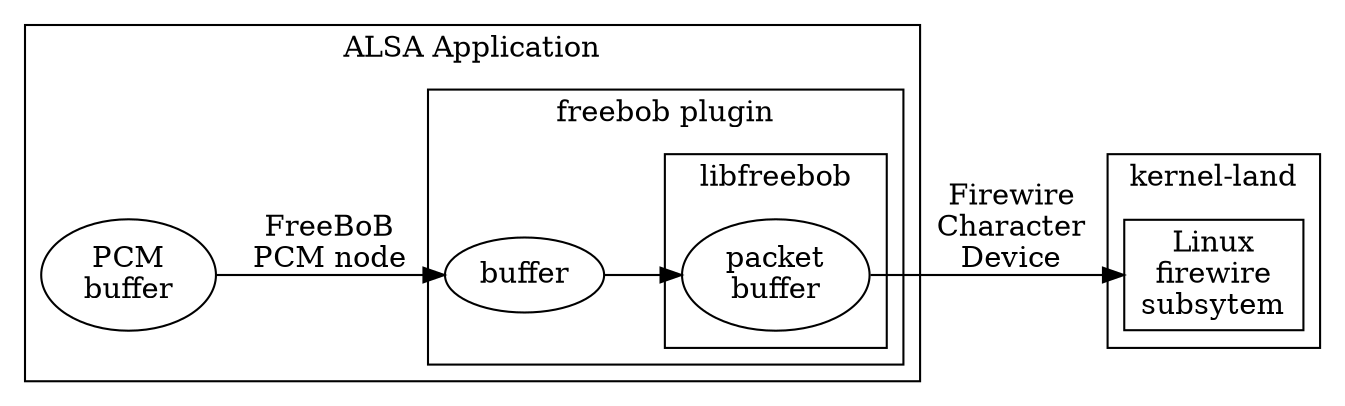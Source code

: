 digraph {
	rankdir = LR
	subgraph cluster_appl {
		label = "ALSA Application"

		appl_buf	[label = "PCM\nbuffer"]

		subgraph cluster_freebob {
			label = "freebob plugin"

			plugin_buf	[label = "buffer"]

			subgraph cluster_libfreebob {
				label = "libfreebob"

				libfreebob_buf	[label = "packet\nbuffer"]
			}
		}

	}

	subgraph cluster_kernel {
		label = "kernel-land"
		firewire	[label = "Linux\nfirewire\nsubsytem", shape = box]
	}

	appl_buf -> plugin_buf	[label = "FreeBoB\nPCM node"]
	plugin_buf	-> libfreebob_buf
	libfreebob_buf	-> firewire	[label = "Firewire\nCharacter\nDevice"]
}
